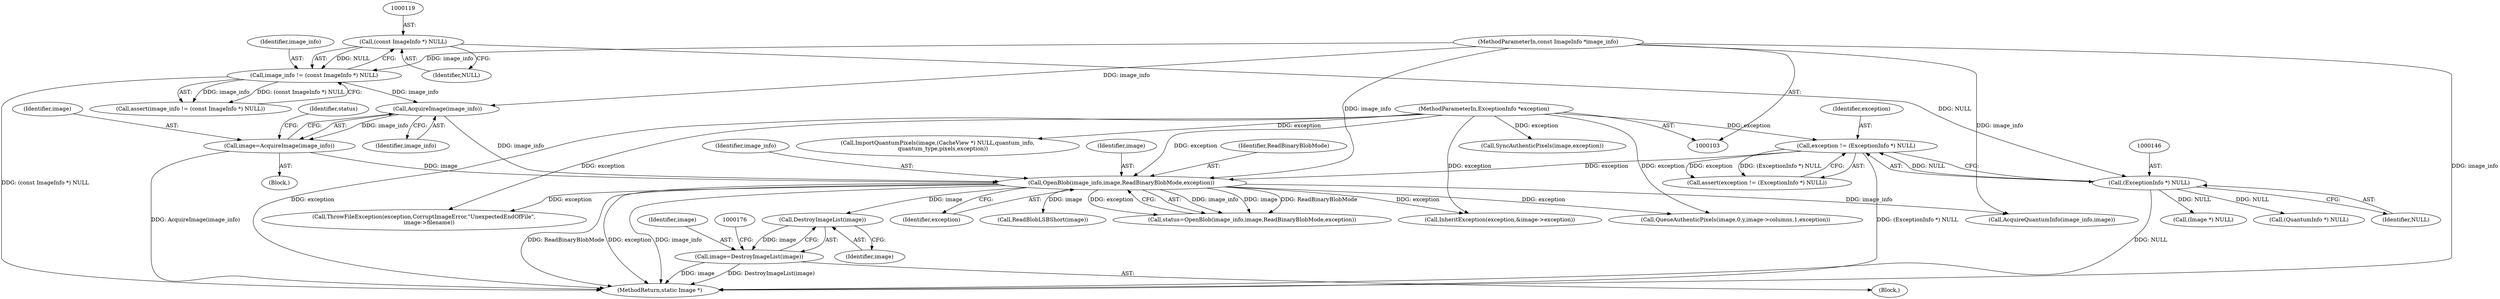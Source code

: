 digraph "0_ImageMagick_f6e9d0d9955e85bdd7540b251cd50d598dacc5e6_0@pointer" {
"1000172" [label="(Call,DestroyImageList(image))"];
"1000160" [label="(Call,OpenBlob(image_info,image,ReadBinaryBlobMode,exception))"];
"1000156" [label="(Call,AcquireImage(image_info))"];
"1000116" [label="(Call,image_info != (const ImageInfo *) NULL)"];
"1000104" [label="(MethodParameterIn,const ImageInfo *image_info)"];
"1000118" [label="(Call,(const ImageInfo *) NULL)"];
"1000154" [label="(Call,image=AcquireImage(image_info))"];
"1000143" [label="(Call,exception != (ExceptionInfo *) NULL)"];
"1000105" [label="(MethodParameterIn,ExceptionInfo *exception)"];
"1000145" [label="(Call,(ExceptionInfo *) NULL)"];
"1000170" [label="(Call,image=DestroyImageList(image))"];
"1000120" [label="(Identifier,NULL)"];
"1000288" [label="(Call,(QuantumInfo *) NULL)"];
"1000265" [label="(Call,InheritException(exception,&image->exception))"];
"1000171" [label="(Identifier,image)"];
"1000160" [label="(Call,OpenBlob(image_info,image,ReadBinaryBlobMode,exception))"];
"1000162" [label="(Identifier,image)"];
"1000147" [label="(Identifier,NULL)"];
"1000156" [label="(Call,AcquireImage(image_info))"];
"1000164" [label="(Identifier,exception)"];
"1000118" [label="(Call,(const ImageInfo *) NULL)"];
"1000175" [label="(Call,(Image *) NULL)"];
"1000157" [label="(Identifier,image_info)"];
"1000282" [label="(Call,AcquireQuantumInfo(image_info,image))"];
"1000105" [label="(MethodParameterIn,ExceptionInfo *exception)"];
"1000159" [label="(Identifier,status)"];
"1000163" [label="(Identifier,ReadBinaryBlobMode)"];
"1000161" [label="(Identifier,image_info)"];
"1000170" [label="(Call,image=DestroyImageList(image))"];
"1000190" [label="(Call,ReadBlobLSBShort(image))"];
"1000143" [label="(Call,exception != (ExceptionInfo *) NULL)"];
"1000115" [label="(Call,assert(image_info != (const ImageInfo *) NULL))"];
"1000104" [label="(MethodParameterIn,const ImageInfo *image_info)"];
"1000378" [label="(Call,SyncAuthenticPixels(image,exception))"];
"1000106" [label="(Block,)"];
"1000173" [label="(Identifier,image)"];
"1000116" [label="(Call,image_info != (const ImageInfo *) NULL)"];
"1000158" [label="(Call,status=OpenBlob(image_info,image,ReadBinaryBlobMode,exception))"];
"1000155" [label="(Identifier,image)"];
"1000354" [label="(Call,ImportQuantumPixels(image,(CacheView *) NULL,quantum_info,\n      quantum_type,pixels,exception))"];
"1000321" [label="(Call,QueueAuthenticPixels(image,0,y,image->columns,1,exception))"];
"1000154" [label="(Call,image=AcquireImage(image_info))"];
"1000172" [label="(Call,DestroyImageList(image))"];
"1000145" [label="(Call,(ExceptionInfo *) NULL)"];
"1000169" [label="(Block,)"];
"1000142" [label="(Call,assert(exception != (ExceptionInfo *) NULL))"];
"1000117" [label="(Identifier,image_info)"];
"1000425" [label="(MethodReturn,static Image *)"];
"1000144" [label="(Identifier,exception)"];
"1000411" [label="(Call,ThrowFileException(exception,CorruptImageError,\"UnexpectedEndOfFile\",\n      image->filename))"];
"1000172" -> "1000170"  [label="AST: "];
"1000172" -> "1000173"  [label="CFG: "];
"1000173" -> "1000172"  [label="AST: "];
"1000170" -> "1000172"  [label="CFG: "];
"1000172" -> "1000170"  [label="DDG: image"];
"1000160" -> "1000172"  [label="DDG: image"];
"1000160" -> "1000158"  [label="AST: "];
"1000160" -> "1000164"  [label="CFG: "];
"1000161" -> "1000160"  [label="AST: "];
"1000162" -> "1000160"  [label="AST: "];
"1000163" -> "1000160"  [label="AST: "];
"1000164" -> "1000160"  [label="AST: "];
"1000158" -> "1000160"  [label="CFG: "];
"1000160" -> "1000425"  [label="DDG: exception"];
"1000160" -> "1000425"  [label="DDG: ReadBinaryBlobMode"];
"1000160" -> "1000425"  [label="DDG: image_info"];
"1000160" -> "1000158"  [label="DDG: image_info"];
"1000160" -> "1000158"  [label="DDG: image"];
"1000160" -> "1000158"  [label="DDG: ReadBinaryBlobMode"];
"1000160" -> "1000158"  [label="DDG: exception"];
"1000156" -> "1000160"  [label="DDG: image_info"];
"1000104" -> "1000160"  [label="DDG: image_info"];
"1000154" -> "1000160"  [label="DDG: image"];
"1000143" -> "1000160"  [label="DDG: exception"];
"1000105" -> "1000160"  [label="DDG: exception"];
"1000160" -> "1000190"  [label="DDG: image"];
"1000160" -> "1000265"  [label="DDG: exception"];
"1000160" -> "1000282"  [label="DDG: image_info"];
"1000160" -> "1000321"  [label="DDG: exception"];
"1000160" -> "1000411"  [label="DDG: exception"];
"1000156" -> "1000154"  [label="AST: "];
"1000156" -> "1000157"  [label="CFG: "];
"1000157" -> "1000156"  [label="AST: "];
"1000154" -> "1000156"  [label="CFG: "];
"1000156" -> "1000154"  [label="DDG: image_info"];
"1000116" -> "1000156"  [label="DDG: image_info"];
"1000104" -> "1000156"  [label="DDG: image_info"];
"1000116" -> "1000115"  [label="AST: "];
"1000116" -> "1000118"  [label="CFG: "];
"1000117" -> "1000116"  [label="AST: "];
"1000118" -> "1000116"  [label="AST: "];
"1000115" -> "1000116"  [label="CFG: "];
"1000116" -> "1000425"  [label="DDG: (const ImageInfo *) NULL"];
"1000116" -> "1000115"  [label="DDG: image_info"];
"1000116" -> "1000115"  [label="DDG: (const ImageInfo *) NULL"];
"1000104" -> "1000116"  [label="DDG: image_info"];
"1000118" -> "1000116"  [label="DDG: NULL"];
"1000104" -> "1000103"  [label="AST: "];
"1000104" -> "1000425"  [label="DDG: image_info"];
"1000104" -> "1000282"  [label="DDG: image_info"];
"1000118" -> "1000120"  [label="CFG: "];
"1000119" -> "1000118"  [label="AST: "];
"1000120" -> "1000118"  [label="AST: "];
"1000118" -> "1000145"  [label="DDG: NULL"];
"1000154" -> "1000106"  [label="AST: "];
"1000155" -> "1000154"  [label="AST: "];
"1000159" -> "1000154"  [label="CFG: "];
"1000154" -> "1000425"  [label="DDG: AcquireImage(image_info)"];
"1000143" -> "1000142"  [label="AST: "];
"1000143" -> "1000145"  [label="CFG: "];
"1000144" -> "1000143"  [label="AST: "];
"1000145" -> "1000143"  [label="AST: "];
"1000142" -> "1000143"  [label="CFG: "];
"1000143" -> "1000425"  [label="DDG: (ExceptionInfo *) NULL"];
"1000143" -> "1000142"  [label="DDG: exception"];
"1000143" -> "1000142"  [label="DDG: (ExceptionInfo *) NULL"];
"1000105" -> "1000143"  [label="DDG: exception"];
"1000145" -> "1000143"  [label="DDG: NULL"];
"1000105" -> "1000103"  [label="AST: "];
"1000105" -> "1000425"  [label="DDG: exception"];
"1000105" -> "1000265"  [label="DDG: exception"];
"1000105" -> "1000321"  [label="DDG: exception"];
"1000105" -> "1000354"  [label="DDG: exception"];
"1000105" -> "1000378"  [label="DDG: exception"];
"1000105" -> "1000411"  [label="DDG: exception"];
"1000145" -> "1000147"  [label="CFG: "];
"1000146" -> "1000145"  [label="AST: "];
"1000147" -> "1000145"  [label="AST: "];
"1000145" -> "1000425"  [label="DDG: NULL"];
"1000145" -> "1000175"  [label="DDG: NULL"];
"1000145" -> "1000288"  [label="DDG: NULL"];
"1000170" -> "1000169"  [label="AST: "];
"1000171" -> "1000170"  [label="AST: "];
"1000176" -> "1000170"  [label="CFG: "];
"1000170" -> "1000425"  [label="DDG: DestroyImageList(image)"];
"1000170" -> "1000425"  [label="DDG: image"];
}
